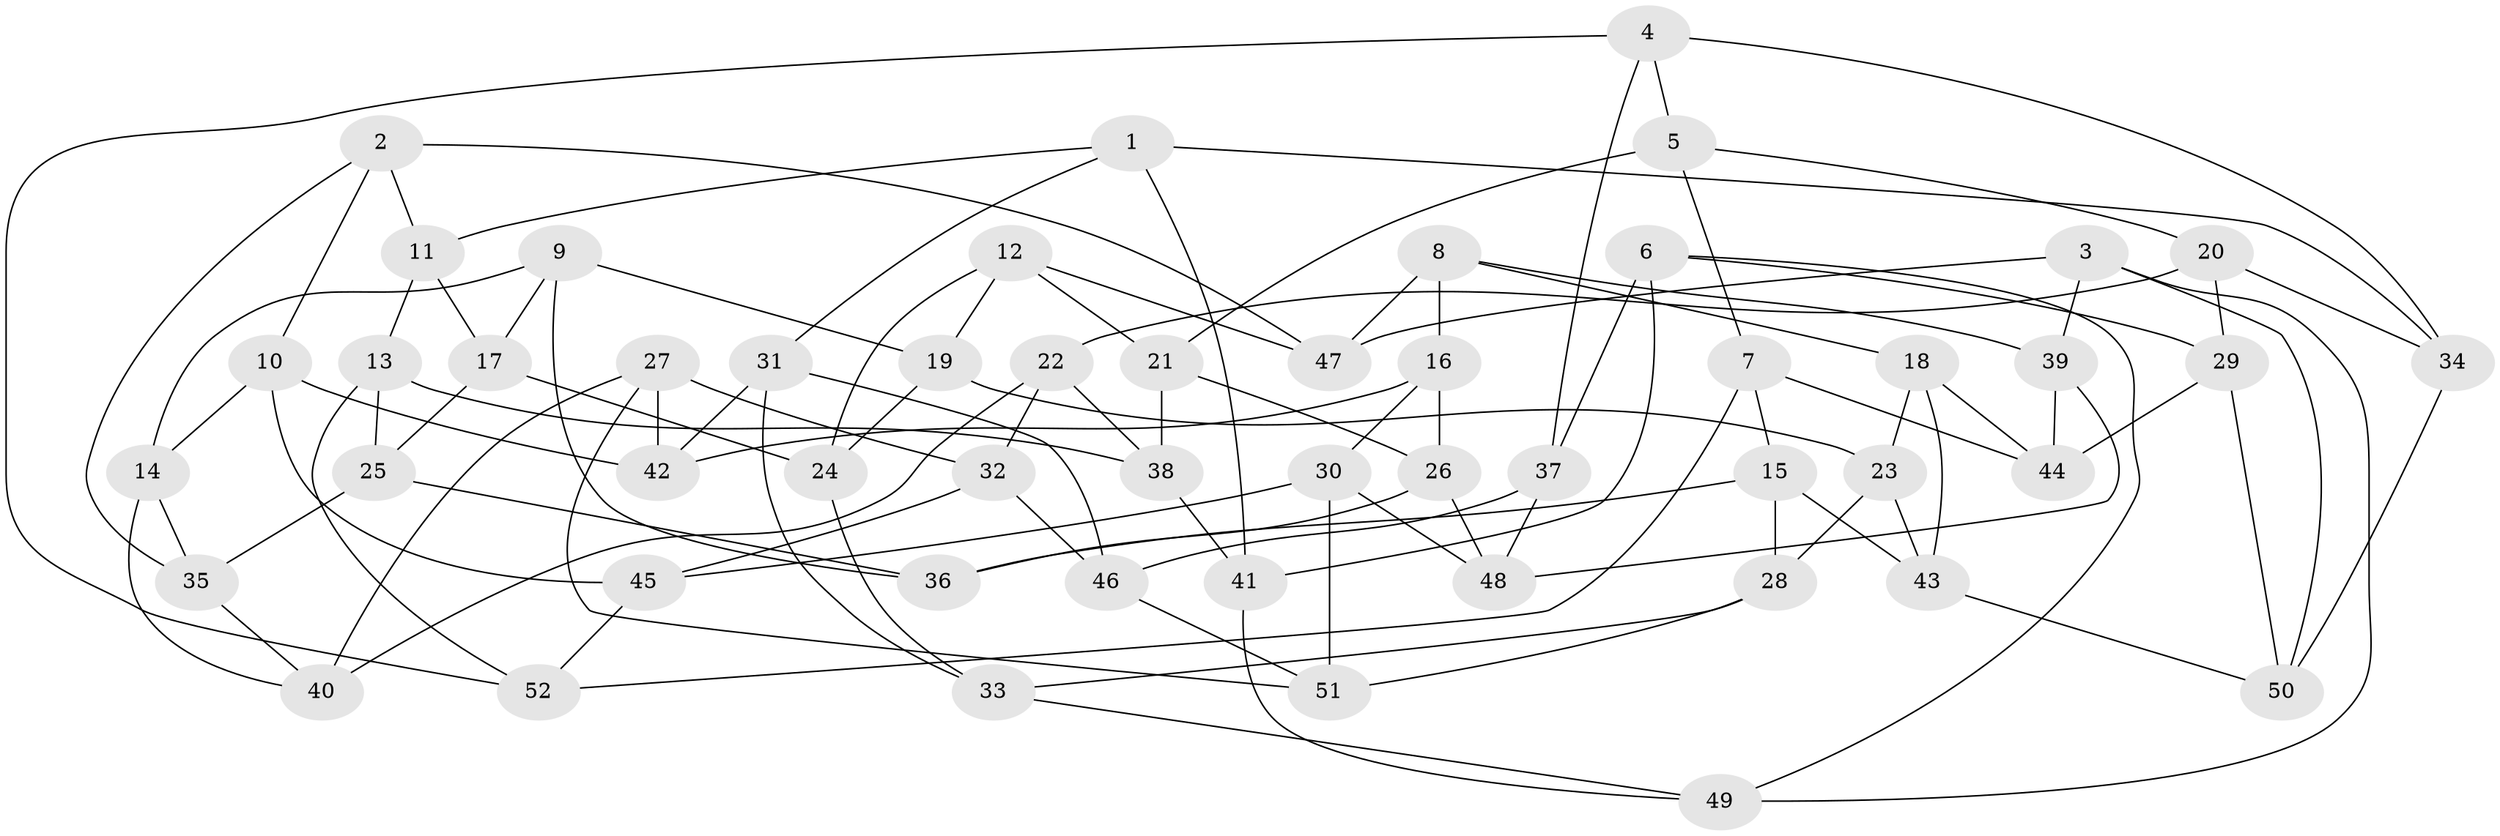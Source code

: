 // coarse degree distribution, {3: 0.3, 4: 0.1, 5: 0.3, 6: 0.2, 2: 0.05, 8: 0.05}
// Generated by graph-tools (version 1.1) at 2025/02/03/04/25 22:02:07]
// undirected, 52 vertices, 104 edges
graph export_dot {
graph [start="1"]
  node [color=gray90,style=filled];
  1;
  2;
  3;
  4;
  5;
  6;
  7;
  8;
  9;
  10;
  11;
  12;
  13;
  14;
  15;
  16;
  17;
  18;
  19;
  20;
  21;
  22;
  23;
  24;
  25;
  26;
  27;
  28;
  29;
  30;
  31;
  32;
  33;
  34;
  35;
  36;
  37;
  38;
  39;
  40;
  41;
  42;
  43;
  44;
  45;
  46;
  47;
  48;
  49;
  50;
  51;
  52;
  1 -- 11;
  1 -- 34;
  1 -- 31;
  1 -- 41;
  2 -- 10;
  2 -- 11;
  2 -- 47;
  2 -- 35;
  3 -- 49;
  3 -- 47;
  3 -- 50;
  3 -- 39;
  4 -- 5;
  4 -- 34;
  4 -- 52;
  4 -- 37;
  5 -- 20;
  5 -- 7;
  5 -- 21;
  6 -- 41;
  6 -- 37;
  6 -- 49;
  6 -- 29;
  7 -- 44;
  7 -- 15;
  7 -- 52;
  8 -- 39;
  8 -- 47;
  8 -- 16;
  8 -- 18;
  9 -- 19;
  9 -- 17;
  9 -- 36;
  9 -- 14;
  10 -- 42;
  10 -- 45;
  10 -- 14;
  11 -- 13;
  11 -- 17;
  12 -- 47;
  12 -- 19;
  12 -- 21;
  12 -- 24;
  13 -- 38;
  13 -- 25;
  13 -- 52;
  14 -- 35;
  14 -- 40;
  15 -- 36;
  15 -- 43;
  15 -- 28;
  16 -- 42;
  16 -- 30;
  16 -- 26;
  17 -- 25;
  17 -- 24;
  18 -- 44;
  18 -- 43;
  18 -- 23;
  19 -- 23;
  19 -- 24;
  20 -- 29;
  20 -- 22;
  20 -- 34;
  21 -- 26;
  21 -- 38;
  22 -- 38;
  22 -- 40;
  22 -- 32;
  23 -- 28;
  23 -- 43;
  24 -- 33;
  25 -- 35;
  25 -- 36;
  26 -- 36;
  26 -- 48;
  27 -- 42;
  27 -- 40;
  27 -- 32;
  27 -- 51;
  28 -- 33;
  28 -- 51;
  29 -- 44;
  29 -- 50;
  30 -- 51;
  30 -- 48;
  30 -- 45;
  31 -- 46;
  31 -- 33;
  31 -- 42;
  32 -- 45;
  32 -- 46;
  33 -- 49;
  34 -- 50;
  35 -- 40;
  37 -- 48;
  37 -- 46;
  38 -- 41;
  39 -- 48;
  39 -- 44;
  41 -- 49;
  43 -- 50;
  45 -- 52;
  46 -- 51;
}
